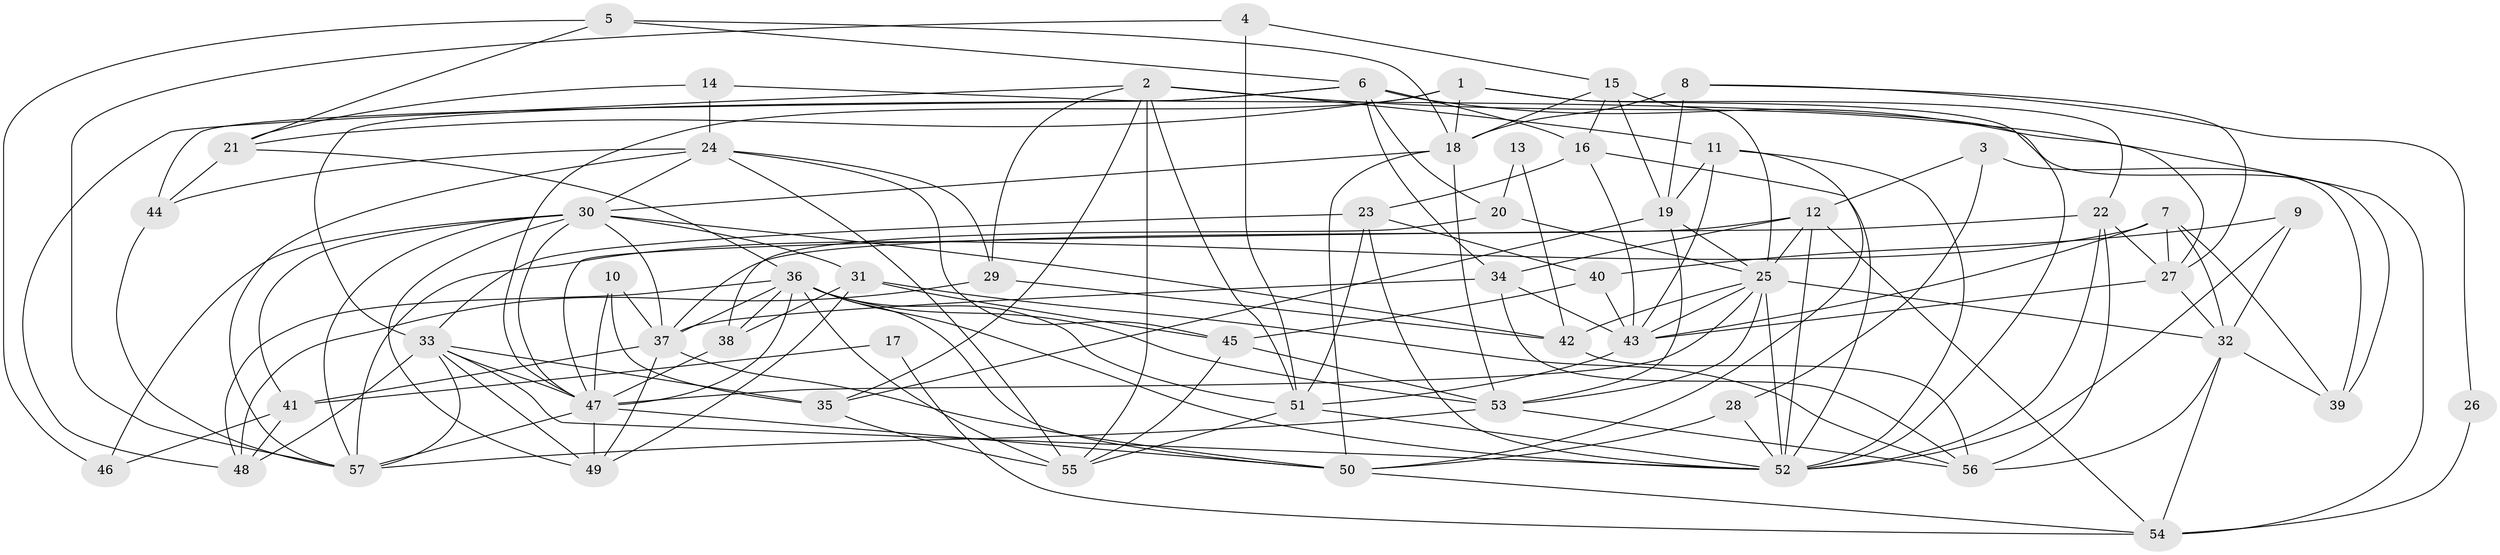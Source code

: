 // original degree distribution, {4: 0.2807017543859649, 5: 0.20175438596491227, 3: 0.2543859649122807, 6: 0.12280701754385964, 2: 0.12280701754385964, 7: 0.017543859649122806}
// Generated by graph-tools (version 1.1) at 2025/01/03/09/25 03:01:57]
// undirected, 57 vertices, 158 edges
graph export_dot {
graph [start="1"]
  node [color=gray90,style=filled];
  1;
  2;
  3;
  4;
  5;
  6;
  7;
  8;
  9;
  10;
  11;
  12;
  13;
  14;
  15;
  16;
  17;
  18;
  19;
  20;
  21;
  22;
  23;
  24;
  25;
  26;
  27;
  28;
  29;
  30;
  31;
  32;
  33;
  34;
  35;
  36;
  37;
  38;
  39;
  40;
  41;
  42;
  43;
  44;
  45;
  46;
  47;
  48;
  49;
  50;
  51;
  52;
  53;
  54;
  55;
  56;
  57;
  1 -- 18 [weight=1.0];
  1 -- 21 [weight=1.0];
  1 -- 22 [weight=1.0];
  1 -- 47 [weight=1.0];
  1 -- 52 [weight=1.0];
  2 -- 11 [weight=1.0];
  2 -- 29 [weight=1.0];
  2 -- 35 [weight=1.0];
  2 -- 48 [weight=1.0];
  2 -- 51 [weight=1.0];
  2 -- 54 [weight=1.0];
  2 -- 55 [weight=1.0];
  3 -- 12 [weight=1.0];
  3 -- 28 [weight=1.0];
  3 -- 39 [weight=1.0];
  4 -- 15 [weight=1.0];
  4 -- 51 [weight=1.0];
  4 -- 57 [weight=1.0];
  5 -- 6 [weight=1.0];
  5 -- 18 [weight=1.0];
  5 -- 21 [weight=1.0];
  5 -- 46 [weight=1.0];
  6 -- 16 [weight=1.0];
  6 -- 20 [weight=1.0];
  6 -- 27 [weight=1.0];
  6 -- 33 [weight=1.0];
  6 -- 34 [weight=1.0];
  6 -- 44 [weight=1.0];
  7 -- 27 [weight=1.0];
  7 -- 32 [weight=1.0];
  7 -- 39 [weight=1.0];
  7 -- 43 [weight=1.0];
  7 -- 57 [weight=1.0];
  8 -- 18 [weight=1.0];
  8 -- 19 [weight=1.0];
  8 -- 26 [weight=1.0];
  8 -- 27 [weight=1.0];
  9 -- 32 [weight=1.0];
  9 -- 40 [weight=1.0];
  9 -- 52 [weight=1.0];
  10 -- 35 [weight=1.0];
  10 -- 37 [weight=2.0];
  10 -- 47 [weight=1.0];
  11 -- 19 [weight=1.0];
  11 -- 43 [weight=1.0];
  11 -- 50 [weight=1.0];
  11 -- 52 [weight=1.0];
  12 -- 25 [weight=1.0];
  12 -- 34 [weight=1.0];
  12 -- 37 [weight=1.0];
  12 -- 52 [weight=1.0];
  12 -- 54 [weight=1.0];
  13 -- 20 [weight=1.0];
  13 -- 42 [weight=1.0];
  14 -- 21 [weight=1.0];
  14 -- 24 [weight=1.0];
  14 -- 39 [weight=1.0];
  15 -- 16 [weight=1.0];
  15 -- 18 [weight=1.0];
  15 -- 19 [weight=1.0];
  15 -- 25 [weight=2.0];
  16 -- 23 [weight=1.0];
  16 -- 43 [weight=1.0];
  16 -- 52 [weight=1.0];
  17 -- 41 [weight=1.0];
  17 -- 54 [weight=1.0];
  18 -- 30 [weight=1.0];
  18 -- 50 [weight=1.0];
  18 -- 53 [weight=2.0];
  19 -- 25 [weight=1.0];
  19 -- 35 [weight=1.0];
  19 -- 53 [weight=2.0];
  20 -- 25 [weight=1.0];
  20 -- 38 [weight=1.0];
  21 -- 36 [weight=1.0];
  21 -- 44 [weight=1.0];
  22 -- 27 [weight=1.0];
  22 -- 47 [weight=1.0];
  22 -- 52 [weight=1.0];
  22 -- 56 [weight=1.0];
  23 -- 33 [weight=1.0];
  23 -- 40 [weight=1.0];
  23 -- 51 [weight=1.0];
  23 -- 52 [weight=1.0];
  24 -- 29 [weight=1.0];
  24 -- 30 [weight=1.0];
  24 -- 44 [weight=1.0];
  24 -- 45 [weight=1.0];
  24 -- 55 [weight=1.0];
  24 -- 57 [weight=1.0];
  25 -- 32 [weight=1.0];
  25 -- 42 [weight=1.0];
  25 -- 43 [weight=1.0];
  25 -- 47 [weight=2.0];
  25 -- 52 [weight=2.0];
  25 -- 53 [weight=1.0];
  26 -- 54 [weight=1.0];
  27 -- 32 [weight=1.0];
  27 -- 43 [weight=1.0];
  28 -- 50 [weight=1.0];
  28 -- 52 [weight=1.0];
  29 -- 42 [weight=1.0];
  29 -- 48 [weight=2.0];
  30 -- 31 [weight=1.0];
  30 -- 37 [weight=1.0];
  30 -- 41 [weight=1.0];
  30 -- 42 [weight=1.0];
  30 -- 46 [weight=1.0];
  30 -- 47 [weight=1.0];
  30 -- 49 [weight=1.0];
  30 -- 57 [weight=1.0];
  31 -- 38 [weight=1.0];
  31 -- 45 [weight=1.0];
  31 -- 49 [weight=1.0];
  31 -- 56 [weight=1.0];
  32 -- 39 [weight=1.0];
  32 -- 54 [weight=1.0];
  32 -- 56 [weight=1.0];
  33 -- 35 [weight=1.0];
  33 -- 47 [weight=1.0];
  33 -- 48 [weight=1.0];
  33 -- 49 [weight=1.0];
  33 -- 52 [weight=1.0];
  33 -- 57 [weight=1.0];
  34 -- 37 [weight=1.0];
  34 -- 43 [weight=1.0];
  34 -- 56 [weight=1.0];
  35 -- 55 [weight=1.0];
  36 -- 37 [weight=1.0];
  36 -- 38 [weight=1.0];
  36 -- 47 [weight=1.0];
  36 -- 48 [weight=1.0];
  36 -- 50 [weight=1.0];
  36 -- 51 [weight=1.0];
  36 -- 52 [weight=1.0];
  36 -- 53 [weight=1.0];
  36 -- 55 [weight=1.0];
  37 -- 41 [weight=1.0];
  37 -- 49 [weight=1.0];
  37 -- 50 [weight=1.0];
  38 -- 47 [weight=1.0];
  40 -- 43 [weight=1.0];
  40 -- 45 [weight=1.0];
  41 -- 46 [weight=1.0];
  41 -- 48 [weight=1.0];
  42 -- 56 [weight=1.0];
  43 -- 51 [weight=1.0];
  44 -- 57 [weight=1.0];
  45 -- 53 [weight=1.0];
  45 -- 55 [weight=1.0];
  47 -- 49 [weight=1.0];
  47 -- 50 [weight=1.0];
  47 -- 57 [weight=1.0];
  50 -- 54 [weight=1.0];
  51 -- 52 [weight=1.0];
  51 -- 55 [weight=1.0];
  53 -- 56 [weight=1.0];
  53 -- 57 [weight=1.0];
}
